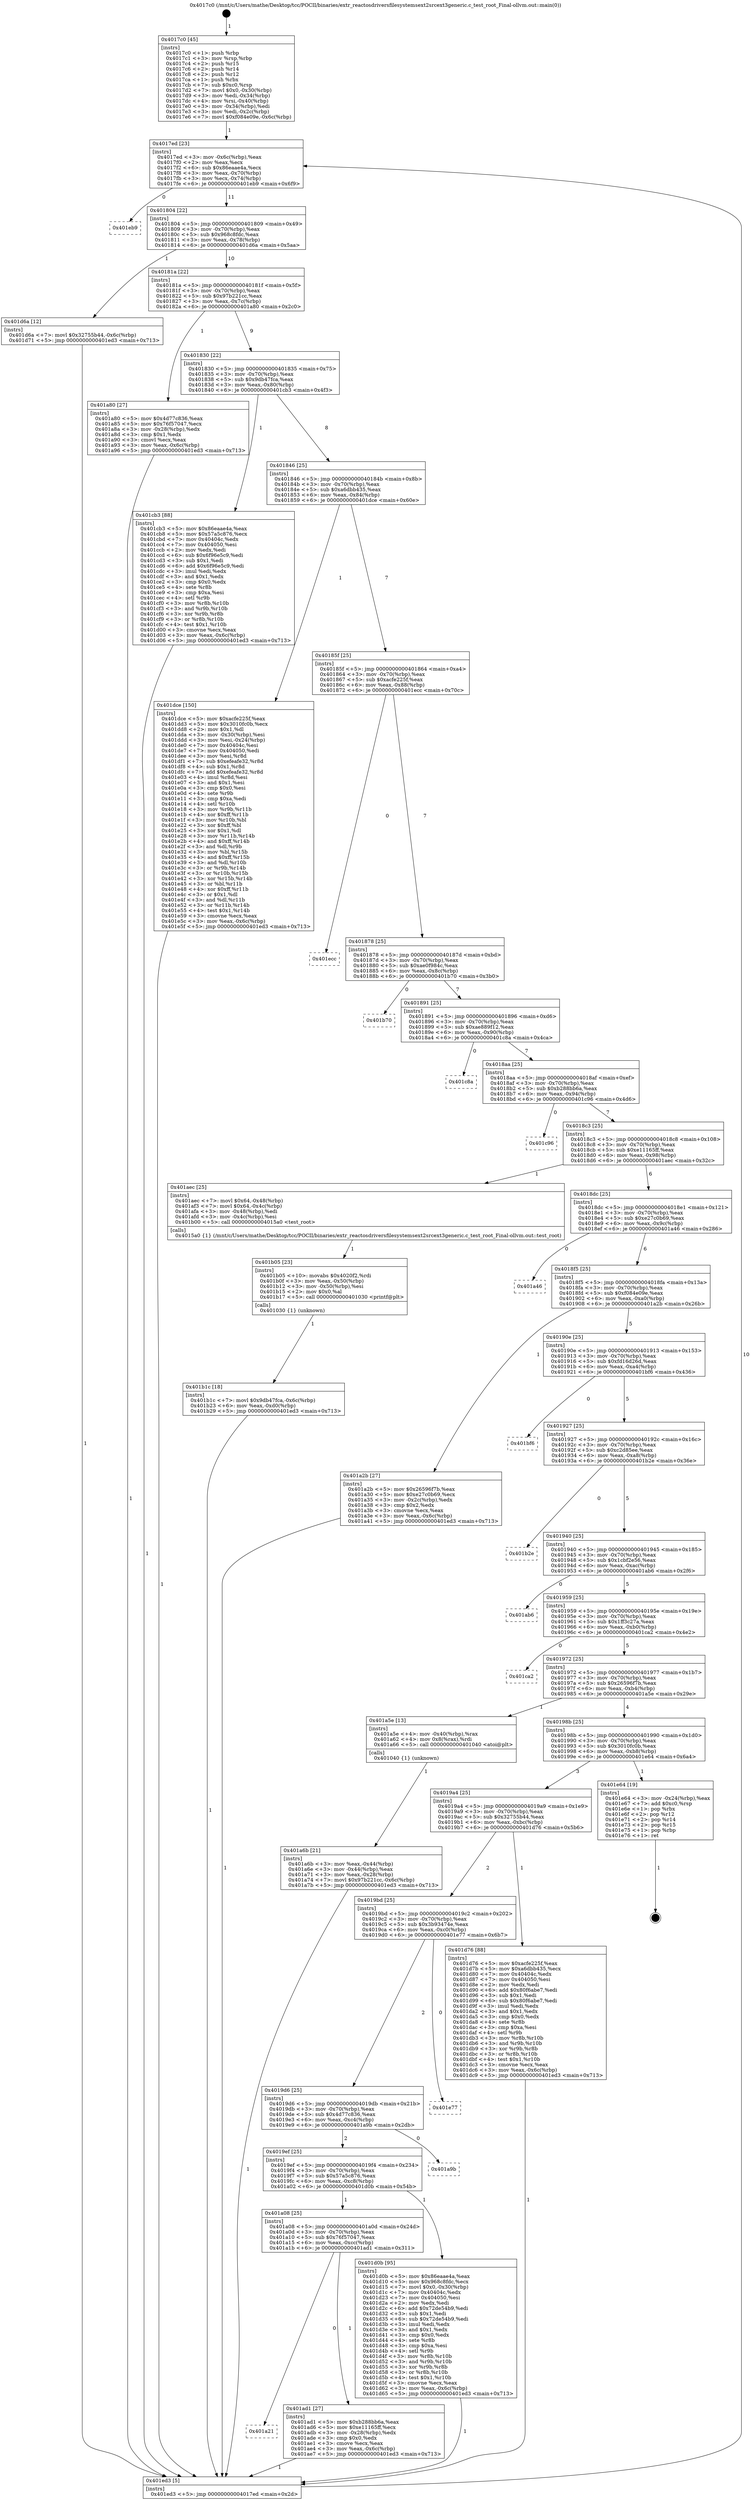digraph "0x4017c0" {
  label = "0x4017c0 (/mnt/c/Users/mathe/Desktop/tcc/POCII/binaries/extr_reactosdriversfilesystemsext2srcext3generic.c_test_root_Final-ollvm.out::main(0))"
  labelloc = "t"
  node[shape=record]

  Entry [label="",width=0.3,height=0.3,shape=circle,fillcolor=black,style=filled]
  "0x4017ed" [label="{
     0x4017ed [23]\l
     | [instrs]\l
     &nbsp;&nbsp;0x4017ed \<+3\>: mov -0x6c(%rbp),%eax\l
     &nbsp;&nbsp;0x4017f0 \<+2\>: mov %eax,%ecx\l
     &nbsp;&nbsp;0x4017f2 \<+6\>: sub $0x86eaae4a,%ecx\l
     &nbsp;&nbsp;0x4017f8 \<+3\>: mov %eax,-0x70(%rbp)\l
     &nbsp;&nbsp;0x4017fb \<+3\>: mov %ecx,-0x74(%rbp)\l
     &nbsp;&nbsp;0x4017fe \<+6\>: je 0000000000401eb9 \<main+0x6f9\>\l
  }"]
  "0x401eb9" [label="{
     0x401eb9\l
  }", style=dashed]
  "0x401804" [label="{
     0x401804 [22]\l
     | [instrs]\l
     &nbsp;&nbsp;0x401804 \<+5\>: jmp 0000000000401809 \<main+0x49\>\l
     &nbsp;&nbsp;0x401809 \<+3\>: mov -0x70(%rbp),%eax\l
     &nbsp;&nbsp;0x40180c \<+5\>: sub $0x968c8fdc,%eax\l
     &nbsp;&nbsp;0x401811 \<+3\>: mov %eax,-0x78(%rbp)\l
     &nbsp;&nbsp;0x401814 \<+6\>: je 0000000000401d6a \<main+0x5aa\>\l
  }"]
  Exit [label="",width=0.3,height=0.3,shape=circle,fillcolor=black,style=filled,peripheries=2]
  "0x401d6a" [label="{
     0x401d6a [12]\l
     | [instrs]\l
     &nbsp;&nbsp;0x401d6a \<+7\>: movl $0x32755b44,-0x6c(%rbp)\l
     &nbsp;&nbsp;0x401d71 \<+5\>: jmp 0000000000401ed3 \<main+0x713\>\l
  }"]
  "0x40181a" [label="{
     0x40181a [22]\l
     | [instrs]\l
     &nbsp;&nbsp;0x40181a \<+5\>: jmp 000000000040181f \<main+0x5f\>\l
     &nbsp;&nbsp;0x40181f \<+3\>: mov -0x70(%rbp),%eax\l
     &nbsp;&nbsp;0x401822 \<+5\>: sub $0x97b221cc,%eax\l
     &nbsp;&nbsp;0x401827 \<+3\>: mov %eax,-0x7c(%rbp)\l
     &nbsp;&nbsp;0x40182a \<+6\>: je 0000000000401a80 \<main+0x2c0\>\l
  }"]
  "0x401b1c" [label="{
     0x401b1c [18]\l
     | [instrs]\l
     &nbsp;&nbsp;0x401b1c \<+7\>: movl $0x9db47fca,-0x6c(%rbp)\l
     &nbsp;&nbsp;0x401b23 \<+6\>: mov %eax,-0xd0(%rbp)\l
     &nbsp;&nbsp;0x401b29 \<+5\>: jmp 0000000000401ed3 \<main+0x713\>\l
  }"]
  "0x401a80" [label="{
     0x401a80 [27]\l
     | [instrs]\l
     &nbsp;&nbsp;0x401a80 \<+5\>: mov $0x4d77c836,%eax\l
     &nbsp;&nbsp;0x401a85 \<+5\>: mov $0x76f57047,%ecx\l
     &nbsp;&nbsp;0x401a8a \<+3\>: mov -0x28(%rbp),%edx\l
     &nbsp;&nbsp;0x401a8d \<+3\>: cmp $0x1,%edx\l
     &nbsp;&nbsp;0x401a90 \<+3\>: cmovl %ecx,%eax\l
     &nbsp;&nbsp;0x401a93 \<+3\>: mov %eax,-0x6c(%rbp)\l
     &nbsp;&nbsp;0x401a96 \<+5\>: jmp 0000000000401ed3 \<main+0x713\>\l
  }"]
  "0x401830" [label="{
     0x401830 [22]\l
     | [instrs]\l
     &nbsp;&nbsp;0x401830 \<+5\>: jmp 0000000000401835 \<main+0x75\>\l
     &nbsp;&nbsp;0x401835 \<+3\>: mov -0x70(%rbp),%eax\l
     &nbsp;&nbsp;0x401838 \<+5\>: sub $0x9db47fca,%eax\l
     &nbsp;&nbsp;0x40183d \<+3\>: mov %eax,-0x80(%rbp)\l
     &nbsp;&nbsp;0x401840 \<+6\>: je 0000000000401cb3 \<main+0x4f3\>\l
  }"]
  "0x401b05" [label="{
     0x401b05 [23]\l
     | [instrs]\l
     &nbsp;&nbsp;0x401b05 \<+10\>: movabs $0x4020f2,%rdi\l
     &nbsp;&nbsp;0x401b0f \<+3\>: mov %eax,-0x50(%rbp)\l
     &nbsp;&nbsp;0x401b12 \<+3\>: mov -0x50(%rbp),%esi\l
     &nbsp;&nbsp;0x401b15 \<+2\>: mov $0x0,%al\l
     &nbsp;&nbsp;0x401b17 \<+5\>: call 0000000000401030 \<printf@plt\>\l
     | [calls]\l
     &nbsp;&nbsp;0x401030 \{1\} (unknown)\l
  }"]
  "0x401cb3" [label="{
     0x401cb3 [88]\l
     | [instrs]\l
     &nbsp;&nbsp;0x401cb3 \<+5\>: mov $0x86eaae4a,%eax\l
     &nbsp;&nbsp;0x401cb8 \<+5\>: mov $0x57a5c876,%ecx\l
     &nbsp;&nbsp;0x401cbd \<+7\>: mov 0x40404c,%edx\l
     &nbsp;&nbsp;0x401cc4 \<+7\>: mov 0x404050,%esi\l
     &nbsp;&nbsp;0x401ccb \<+2\>: mov %edx,%edi\l
     &nbsp;&nbsp;0x401ccd \<+6\>: sub $0x6f96e5c9,%edi\l
     &nbsp;&nbsp;0x401cd3 \<+3\>: sub $0x1,%edi\l
     &nbsp;&nbsp;0x401cd6 \<+6\>: add $0x6f96e5c9,%edi\l
     &nbsp;&nbsp;0x401cdc \<+3\>: imul %edi,%edx\l
     &nbsp;&nbsp;0x401cdf \<+3\>: and $0x1,%edx\l
     &nbsp;&nbsp;0x401ce2 \<+3\>: cmp $0x0,%edx\l
     &nbsp;&nbsp;0x401ce5 \<+4\>: sete %r8b\l
     &nbsp;&nbsp;0x401ce9 \<+3\>: cmp $0xa,%esi\l
     &nbsp;&nbsp;0x401cec \<+4\>: setl %r9b\l
     &nbsp;&nbsp;0x401cf0 \<+3\>: mov %r8b,%r10b\l
     &nbsp;&nbsp;0x401cf3 \<+3\>: and %r9b,%r10b\l
     &nbsp;&nbsp;0x401cf6 \<+3\>: xor %r9b,%r8b\l
     &nbsp;&nbsp;0x401cf9 \<+3\>: or %r8b,%r10b\l
     &nbsp;&nbsp;0x401cfc \<+4\>: test $0x1,%r10b\l
     &nbsp;&nbsp;0x401d00 \<+3\>: cmovne %ecx,%eax\l
     &nbsp;&nbsp;0x401d03 \<+3\>: mov %eax,-0x6c(%rbp)\l
     &nbsp;&nbsp;0x401d06 \<+5\>: jmp 0000000000401ed3 \<main+0x713\>\l
  }"]
  "0x401846" [label="{
     0x401846 [25]\l
     | [instrs]\l
     &nbsp;&nbsp;0x401846 \<+5\>: jmp 000000000040184b \<main+0x8b\>\l
     &nbsp;&nbsp;0x40184b \<+3\>: mov -0x70(%rbp),%eax\l
     &nbsp;&nbsp;0x40184e \<+5\>: sub $0xa6dbb435,%eax\l
     &nbsp;&nbsp;0x401853 \<+6\>: mov %eax,-0x84(%rbp)\l
     &nbsp;&nbsp;0x401859 \<+6\>: je 0000000000401dce \<main+0x60e\>\l
  }"]
  "0x401a21" [label="{
     0x401a21\l
  }", style=dashed]
  "0x401dce" [label="{
     0x401dce [150]\l
     | [instrs]\l
     &nbsp;&nbsp;0x401dce \<+5\>: mov $0xacfe225f,%eax\l
     &nbsp;&nbsp;0x401dd3 \<+5\>: mov $0x3010fc0b,%ecx\l
     &nbsp;&nbsp;0x401dd8 \<+2\>: mov $0x1,%dl\l
     &nbsp;&nbsp;0x401dda \<+3\>: mov -0x30(%rbp),%esi\l
     &nbsp;&nbsp;0x401ddd \<+3\>: mov %esi,-0x24(%rbp)\l
     &nbsp;&nbsp;0x401de0 \<+7\>: mov 0x40404c,%esi\l
     &nbsp;&nbsp;0x401de7 \<+7\>: mov 0x404050,%edi\l
     &nbsp;&nbsp;0x401dee \<+3\>: mov %esi,%r8d\l
     &nbsp;&nbsp;0x401df1 \<+7\>: sub $0xefeafe32,%r8d\l
     &nbsp;&nbsp;0x401df8 \<+4\>: sub $0x1,%r8d\l
     &nbsp;&nbsp;0x401dfc \<+7\>: add $0xefeafe32,%r8d\l
     &nbsp;&nbsp;0x401e03 \<+4\>: imul %r8d,%esi\l
     &nbsp;&nbsp;0x401e07 \<+3\>: and $0x1,%esi\l
     &nbsp;&nbsp;0x401e0a \<+3\>: cmp $0x0,%esi\l
     &nbsp;&nbsp;0x401e0d \<+4\>: sete %r9b\l
     &nbsp;&nbsp;0x401e11 \<+3\>: cmp $0xa,%edi\l
     &nbsp;&nbsp;0x401e14 \<+4\>: setl %r10b\l
     &nbsp;&nbsp;0x401e18 \<+3\>: mov %r9b,%r11b\l
     &nbsp;&nbsp;0x401e1b \<+4\>: xor $0xff,%r11b\l
     &nbsp;&nbsp;0x401e1f \<+3\>: mov %r10b,%bl\l
     &nbsp;&nbsp;0x401e22 \<+3\>: xor $0xff,%bl\l
     &nbsp;&nbsp;0x401e25 \<+3\>: xor $0x1,%dl\l
     &nbsp;&nbsp;0x401e28 \<+3\>: mov %r11b,%r14b\l
     &nbsp;&nbsp;0x401e2b \<+4\>: and $0xff,%r14b\l
     &nbsp;&nbsp;0x401e2f \<+3\>: and %dl,%r9b\l
     &nbsp;&nbsp;0x401e32 \<+3\>: mov %bl,%r15b\l
     &nbsp;&nbsp;0x401e35 \<+4\>: and $0xff,%r15b\l
     &nbsp;&nbsp;0x401e39 \<+3\>: and %dl,%r10b\l
     &nbsp;&nbsp;0x401e3c \<+3\>: or %r9b,%r14b\l
     &nbsp;&nbsp;0x401e3f \<+3\>: or %r10b,%r15b\l
     &nbsp;&nbsp;0x401e42 \<+3\>: xor %r15b,%r14b\l
     &nbsp;&nbsp;0x401e45 \<+3\>: or %bl,%r11b\l
     &nbsp;&nbsp;0x401e48 \<+4\>: xor $0xff,%r11b\l
     &nbsp;&nbsp;0x401e4c \<+3\>: or $0x1,%dl\l
     &nbsp;&nbsp;0x401e4f \<+3\>: and %dl,%r11b\l
     &nbsp;&nbsp;0x401e52 \<+3\>: or %r11b,%r14b\l
     &nbsp;&nbsp;0x401e55 \<+4\>: test $0x1,%r14b\l
     &nbsp;&nbsp;0x401e59 \<+3\>: cmovne %ecx,%eax\l
     &nbsp;&nbsp;0x401e5c \<+3\>: mov %eax,-0x6c(%rbp)\l
     &nbsp;&nbsp;0x401e5f \<+5\>: jmp 0000000000401ed3 \<main+0x713\>\l
  }"]
  "0x40185f" [label="{
     0x40185f [25]\l
     | [instrs]\l
     &nbsp;&nbsp;0x40185f \<+5\>: jmp 0000000000401864 \<main+0xa4\>\l
     &nbsp;&nbsp;0x401864 \<+3\>: mov -0x70(%rbp),%eax\l
     &nbsp;&nbsp;0x401867 \<+5\>: sub $0xacfe225f,%eax\l
     &nbsp;&nbsp;0x40186c \<+6\>: mov %eax,-0x88(%rbp)\l
     &nbsp;&nbsp;0x401872 \<+6\>: je 0000000000401ecc \<main+0x70c\>\l
  }"]
  "0x401ad1" [label="{
     0x401ad1 [27]\l
     | [instrs]\l
     &nbsp;&nbsp;0x401ad1 \<+5\>: mov $0xb288bb6a,%eax\l
     &nbsp;&nbsp;0x401ad6 \<+5\>: mov $0xe11165ff,%ecx\l
     &nbsp;&nbsp;0x401adb \<+3\>: mov -0x28(%rbp),%edx\l
     &nbsp;&nbsp;0x401ade \<+3\>: cmp $0x0,%edx\l
     &nbsp;&nbsp;0x401ae1 \<+3\>: cmove %ecx,%eax\l
     &nbsp;&nbsp;0x401ae4 \<+3\>: mov %eax,-0x6c(%rbp)\l
     &nbsp;&nbsp;0x401ae7 \<+5\>: jmp 0000000000401ed3 \<main+0x713\>\l
  }"]
  "0x401ecc" [label="{
     0x401ecc\l
  }", style=dashed]
  "0x401878" [label="{
     0x401878 [25]\l
     | [instrs]\l
     &nbsp;&nbsp;0x401878 \<+5\>: jmp 000000000040187d \<main+0xbd\>\l
     &nbsp;&nbsp;0x40187d \<+3\>: mov -0x70(%rbp),%eax\l
     &nbsp;&nbsp;0x401880 \<+5\>: sub $0xae0f984c,%eax\l
     &nbsp;&nbsp;0x401885 \<+6\>: mov %eax,-0x8c(%rbp)\l
     &nbsp;&nbsp;0x40188b \<+6\>: je 0000000000401b70 \<main+0x3b0\>\l
  }"]
  "0x401a08" [label="{
     0x401a08 [25]\l
     | [instrs]\l
     &nbsp;&nbsp;0x401a08 \<+5\>: jmp 0000000000401a0d \<main+0x24d\>\l
     &nbsp;&nbsp;0x401a0d \<+3\>: mov -0x70(%rbp),%eax\l
     &nbsp;&nbsp;0x401a10 \<+5\>: sub $0x76f57047,%eax\l
     &nbsp;&nbsp;0x401a15 \<+6\>: mov %eax,-0xcc(%rbp)\l
     &nbsp;&nbsp;0x401a1b \<+6\>: je 0000000000401ad1 \<main+0x311\>\l
  }"]
  "0x401b70" [label="{
     0x401b70\l
  }", style=dashed]
  "0x401891" [label="{
     0x401891 [25]\l
     | [instrs]\l
     &nbsp;&nbsp;0x401891 \<+5\>: jmp 0000000000401896 \<main+0xd6\>\l
     &nbsp;&nbsp;0x401896 \<+3\>: mov -0x70(%rbp),%eax\l
     &nbsp;&nbsp;0x401899 \<+5\>: sub $0xae889f12,%eax\l
     &nbsp;&nbsp;0x40189e \<+6\>: mov %eax,-0x90(%rbp)\l
     &nbsp;&nbsp;0x4018a4 \<+6\>: je 0000000000401c8a \<main+0x4ca\>\l
  }"]
  "0x401d0b" [label="{
     0x401d0b [95]\l
     | [instrs]\l
     &nbsp;&nbsp;0x401d0b \<+5\>: mov $0x86eaae4a,%eax\l
     &nbsp;&nbsp;0x401d10 \<+5\>: mov $0x968c8fdc,%ecx\l
     &nbsp;&nbsp;0x401d15 \<+7\>: movl $0x0,-0x30(%rbp)\l
     &nbsp;&nbsp;0x401d1c \<+7\>: mov 0x40404c,%edx\l
     &nbsp;&nbsp;0x401d23 \<+7\>: mov 0x404050,%esi\l
     &nbsp;&nbsp;0x401d2a \<+2\>: mov %edx,%edi\l
     &nbsp;&nbsp;0x401d2c \<+6\>: add $0x72de54b9,%edi\l
     &nbsp;&nbsp;0x401d32 \<+3\>: sub $0x1,%edi\l
     &nbsp;&nbsp;0x401d35 \<+6\>: sub $0x72de54b9,%edi\l
     &nbsp;&nbsp;0x401d3b \<+3\>: imul %edi,%edx\l
     &nbsp;&nbsp;0x401d3e \<+3\>: and $0x1,%edx\l
     &nbsp;&nbsp;0x401d41 \<+3\>: cmp $0x0,%edx\l
     &nbsp;&nbsp;0x401d44 \<+4\>: sete %r8b\l
     &nbsp;&nbsp;0x401d48 \<+3\>: cmp $0xa,%esi\l
     &nbsp;&nbsp;0x401d4b \<+4\>: setl %r9b\l
     &nbsp;&nbsp;0x401d4f \<+3\>: mov %r8b,%r10b\l
     &nbsp;&nbsp;0x401d52 \<+3\>: and %r9b,%r10b\l
     &nbsp;&nbsp;0x401d55 \<+3\>: xor %r9b,%r8b\l
     &nbsp;&nbsp;0x401d58 \<+3\>: or %r8b,%r10b\l
     &nbsp;&nbsp;0x401d5b \<+4\>: test $0x1,%r10b\l
     &nbsp;&nbsp;0x401d5f \<+3\>: cmovne %ecx,%eax\l
     &nbsp;&nbsp;0x401d62 \<+3\>: mov %eax,-0x6c(%rbp)\l
     &nbsp;&nbsp;0x401d65 \<+5\>: jmp 0000000000401ed3 \<main+0x713\>\l
  }"]
  "0x401c8a" [label="{
     0x401c8a\l
  }", style=dashed]
  "0x4018aa" [label="{
     0x4018aa [25]\l
     | [instrs]\l
     &nbsp;&nbsp;0x4018aa \<+5\>: jmp 00000000004018af \<main+0xef\>\l
     &nbsp;&nbsp;0x4018af \<+3\>: mov -0x70(%rbp),%eax\l
     &nbsp;&nbsp;0x4018b2 \<+5\>: sub $0xb288bb6a,%eax\l
     &nbsp;&nbsp;0x4018b7 \<+6\>: mov %eax,-0x94(%rbp)\l
     &nbsp;&nbsp;0x4018bd \<+6\>: je 0000000000401c96 \<main+0x4d6\>\l
  }"]
  "0x4019ef" [label="{
     0x4019ef [25]\l
     | [instrs]\l
     &nbsp;&nbsp;0x4019ef \<+5\>: jmp 00000000004019f4 \<main+0x234\>\l
     &nbsp;&nbsp;0x4019f4 \<+3\>: mov -0x70(%rbp),%eax\l
     &nbsp;&nbsp;0x4019f7 \<+5\>: sub $0x57a5c876,%eax\l
     &nbsp;&nbsp;0x4019fc \<+6\>: mov %eax,-0xc8(%rbp)\l
     &nbsp;&nbsp;0x401a02 \<+6\>: je 0000000000401d0b \<main+0x54b\>\l
  }"]
  "0x401c96" [label="{
     0x401c96\l
  }", style=dashed]
  "0x4018c3" [label="{
     0x4018c3 [25]\l
     | [instrs]\l
     &nbsp;&nbsp;0x4018c3 \<+5\>: jmp 00000000004018c8 \<main+0x108\>\l
     &nbsp;&nbsp;0x4018c8 \<+3\>: mov -0x70(%rbp),%eax\l
     &nbsp;&nbsp;0x4018cb \<+5\>: sub $0xe11165ff,%eax\l
     &nbsp;&nbsp;0x4018d0 \<+6\>: mov %eax,-0x98(%rbp)\l
     &nbsp;&nbsp;0x4018d6 \<+6\>: je 0000000000401aec \<main+0x32c\>\l
  }"]
  "0x401a9b" [label="{
     0x401a9b\l
  }", style=dashed]
  "0x401aec" [label="{
     0x401aec [25]\l
     | [instrs]\l
     &nbsp;&nbsp;0x401aec \<+7\>: movl $0x64,-0x48(%rbp)\l
     &nbsp;&nbsp;0x401af3 \<+7\>: movl $0x64,-0x4c(%rbp)\l
     &nbsp;&nbsp;0x401afa \<+3\>: mov -0x48(%rbp),%edi\l
     &nbsp;&nbsp;0x401afd \<+3\>: mov -0x4c(%rbp),%esi\l
     &nbsp;&nbsp;0x401b00 \<+5\>: call 00000000004015a0 \<test_root\>\l
     | [calls]\l
     &nbsp;&nbsp;0x4015a0 \{1\} (/mnt/c/Users/mathe/Desktop/tcc/POCII/binaries/extr_reactosdriversfilesystemsext2srcext3generic.c_test_root_Final-ollvm.out::test_root)\l
  }"]
  "0x4018dc" [label="{
     0x4018dc [25]\l
     | [instrs]\l
     &nbsp;&nbsp;0x4018dc \<+5\>: jmp 00000000004018e1 \<main+0x121\>\l
     &nbsp;&nbsp;0x4018e1 \<+3\>: mov -0x70(%rbp),%eax\l
     &nbsp;&nbsp;0x4018e4 \<+5\>: sub $0xe27c0b69,%eax\l
     &nbsp;&nbsp;0x4018e9 \<+6\>: mov %eax,-0x9c(%rbp)\l
     &nbsp;&nbsp;0x4018ef \<+6\>: je 0000000000401a46 \<main+0x286\>\l
  }"]
  "0x4019d6" [label="{
     0x4019d6 [25]\l
     | [instrs]\l
     &nbsp;&nbsp;0x4019d6 \<+5\>: jmp 00000000004019db \<main+0x21b\>\l
     &nbsp;&nbsp;0x4019db \<+3\>: mov -0x70(%rbp),%eax\l
     &nbsp;&nbsp;0x4019de \<+5\>: sub $0x4d77c836,%eax\l
     &nbsp;&nbsp;0x4019e3 \<+6\>: mov %eax,-0xc4(%rbp)\l
     &nbsp;&nbsp;0x4019e9 \<+6\>: je 0000000000401a9b \<main+0x2db\>\l
  }"]
  "0x401a46" [label="{
     0x401a46\l
  }", style=dashed]
  "0x4018f5" [label="{
     0x4018f5 [25]\l
     | [instrs]\l
     &nbsp;&nbsp;0x4018f5 \<+5\>: jmp 00000000004018fa \<main+0x13a\>\l
     &nbsp;&nbsp;0x4018fa \<+3\>: mov -0x70(%rbp),%eax\l
     &nbsp;&nbsp;0x4018fd \<+5\>: sub $0xf084e09e,%eax\l
     &nbsp;&nbsp;0x401902 \<+6\>: mov %eax,-0xa0(%rbp)\l
     &nbsp;&nbsp;0x401908 \<+6\>: je 0000000000401a2b \<main+0x26b\>\l
  }"]
  "0x401e77" [label="{
     0x401e77\l
  }", style=dashed]
  "0x401a2b" [label="{
     0x401a2b [27]\l
     | [instrs]\l
     &nbsp;&nbsp;0x401a2b \<+5\>: mov $0x26596f7b,%eax\l
     &nbsp;&nbsp;0x401a30 \<+5\>: mov $0xe27c0b69,%ecx\l
     &nbsp;&nbsp;0x401a35 \<+3\>: mov -0x2c(%rbp),%edx\l
     &nbsp;&nbsp;0x401a38 \<+3\>: cmp $0x2,%edx\l
     &nbsp;&nbsp;0x401a3b \<+3\>: cmovne %ecx,%eax\l
     &nbsp;&nbsp;0x401a3e \<+3\>: mov %eax,-0x6c(%rbp)\l
     &nbsp;&nbsp;0x401a41 \<+5\>: jmp 0000000000401ed3 \<main+0x713\>\l
  }"]
  "0x40190e" [label="{
     0x40190e [25]\l
     | [instrs]\l
     &nbsp;&nbsp;0x40190e \<+5\>: jmp 0000000000401913 \<main+0x153\>\l
     &nbsp;&nbsp;0x401913 \<+3\>: mov -0x70(%rbp),%eax\l
     &nbsp;&nbsp;0x401916 \<+5\>: sub $0xfd16d26d,%eax\l
     &nbsp;&nbsp;0x40191b \<+6\>: mov %eax,-0xa4(%rbp)\l
     &nbsp;&nbsp;0x401921 \<+6\>: je 0000000000401bf6 \<main+0x436\>\l
  }"]
  "0x401ed3" [label="{
     0x401ed3 [5]\l
     | [instrs]\l
     &nbsp;&nbsp;0x401ed3 \<+5\>: jmp 00000000004017ed \<main+0x2d\>\l
  }"]
  "0x4017c0" [label="{
     0x4017c0 [45]\l
     | [instrs]\l
     &nbsp;&nbsp;0x4017c0 \<+1\>: push %rbp\l
     &nbsp;&nbsp;0x4017c1 \<+3\>: mov %rsp,%rbp\l
     &nbsp;&nbsp;0x4017c4 \<+2\>: push %r15\l
     &nbsp;&nbsp;0x4017c6 \<+2\>: push %r14\l
     &nbsp;&nbsp;0x4017c8 \<+2\>: push %r12\l
     &nbsp;&nbsp;0x4017ca \<+1\>: push %rbx\l
     &nbsp;&nbsp;0x4017cb \<+7\>: sub $0xc0,%rsp\l
     &nbsp;&nbsp;0x4017d2 \<+7\>: movl $0x0,-0x30(%rbp)\l
     &nbsp;&nbsp;0x4017d9 \<+3\>: mov %edi,-0x34(%rbp)\l
     &nbsp;&nbsp;0x4017dc \<+4\>: mov %rsi,-0x40(%rbp)\l
     &nbsp;&nbsp;0x4017e0 \<+3\>: mov -0x34(%rbp),%edi\l
     &nbsp;&nbsp;0x4017e3 \<+3\>: mov %edi,-0x2c(%rbp)\l
     &nbsp;&nbsp;0x4017e6 \<+7\>: movl $0xf084e09e,-0x6c(%rbp)\l
  }"]
  "0x4019bd" [label="{
     0x4019bd [25]\l
     | [instrs]\l
     &nbsp;&nbsp;0x4019bd \<+5\>: jmp 00000000004019c2 \<main+0x202\>\l
     &nbsp;&nbsp;0x4019c2 \<+3\>: mov -0x70(%rbp),%eax\l
     &nbsp;&nbsp;0x4019c5 \<+5\>: sub $0x3b93474e,%eax\l
     &nbsp;&nbsp;0x4019ca \<+6\>: mov %eax,-0xc0(%rbp)\l
     &nbsp;&nbsp;0x4019d0 \<+6\>: je 0000000000401e77 \<main+0x6b7\>\l
  }"]
  "0x401bf6" [label="{
     0x401bf6\l
  }", style=dashed]
  "0x401927" [label="{
     0x401927 [25]\l
     | [instrs]\l
     &nbsp;&nbsp;0x401927 \<+5\>: jmp 000000000040192c \<main+0x16c\>\l
     &nbsp;&nbsp;0x40192c \<+3\>: mov -0x70(%rbp),%eax\l
     &nbsp;&nbsp;0x40192f \<+5\>: sub $0xc2d85ee,%eax\l
     &nbsp;&nbsp;0x401934 \<+6\>: mov %eax,-0xa8(%rbp)\l
     &nbsp;&nbsp;0x40193a \<+6\>: je 0000000000401b2e \<main+0x36e\>\l
  }"]
  "0x401d76" [label="{
     0x401d76 [88]\l
     | [instrs]\l
     &nbsp;&nbsp;0x401d76 \<+5\>: mov $0xacfe225f,%eax\l
     &nbsp;&nbsp;0x401d7b \<+5\>: mov $0xa6dbb435,%ecx\l
     &nbsp;&nbsp;0x401d80 \<+7\>: mov 0x40404c,%edx\l
     &nbsp;&nbsp;0x401d87 \<+7\>: mov 0x404050,%esi\l
     &nbsp;&nbsp;0x401d8e \<+2\>: mov %edx,%edi\l
     &nbsp;&nbsp;0x401d90 \<+6\>: add $0x80f6abe7,%edi\l
     &nbsp;&nbsp;0x401d96 \<+3\>: sub $0x1,%edi\l
     &nbsp;&nbsp;0x401d99 \<+6\>: sub $0x80f6abe7,%edi\l
     &nbsp;&nbsp;0x401d9f \<+3\>: imul %edi,%edx\l
     &nbsp;&nbsp;0x401da2 \<+3\>: and $0x1,%edx\l
     &nbsp;&nbsp;0x401da5 \<+3\>: cmp $0x0,%edx\l
     &nbsp;&nbsp;0x401da8 \<+4\>: sete %r8b\l
     &nbsp;&nbsp;0x401dac \<+3\>: cmp $0xa,%esi\l
     &nbsp;&nbsp;0x401daf \<+4\>: setl %r9b\l
     &nbsp;&nbsp;0x401db3 \<+3\>: mov %r8b,%r10b\l
     &nbsp;&nbsp;0x401db6 \<+3\>: and %r9b,%r10b\l
     &nbsp;&nbsp;0x401db9 \<+3\>: xor %r9b,%r8b\l
     &nbsp;&nbsp;0x401dbc \<+3\>: or %r8b,%r10b\l
     &nbsp;&nbsp;0x401dbf \<+4\>: test $0x1,%r10b\l
     &nbsp;&nbsp;0x401dc3 \<+3\>: cmovne %ecx,%eax\l
     &nbsp;&nbsp;0x401dc6 \<+3\>: mov %eax,-0x6c(%rbp)\l
     &nbsp;&nbsp;0x401dc9 \<+5\>: jmp 0000000000401ed3 \<main+0x713\>\l
  }"]
  "0x401b2e" [label="{
     0x401b2e\l
  }", style=dashed]
  "0x401940" [label="{
     0x401940 [25]\l
     | [instrs]\l
     &nbsp;&nbsp;0x401940 \<+5\>: jmp 0000000000401945 \<main+0x185\>\l
     &nbsp;&nbsp;0x401945 \<+3\>: mov -0x70(%rbp),%eax\l
     &nbsp;&nbsp;0x401948 \<+5\>: sub $0x1cbf2e56,%eax\l
     &nbsp;&nbsp;0x40194d \<+6\>: mov %eax,-0xac(%rbp)\l
     &nbsp;&nbsp;0x401953 \<+6\>: je 0000000000401ab6 \<main+0x2f6\>\l
  }"]
  "0x4019a4" [label="{
     0x4019a4 [25]\l
     | [instrs]\l
     &nbsp;&nbsp;0x4019a4 \<+5\>: jmp 00000000004019a9 \<main+0x1e9\>\l
     &nbsp;&nbsp;0x4019a9 \<+3\>: mov -0x70(%rbp),%eax\l
     &nbsp;&nbsp;0x4019ac \<+5\>: sub $0x32755b44,%eax\l
     &nbsp;&nbsp;0x4019b1 \<+6\>: mov %eax,-0xbc(%rbp)\l
     &nbsp;&nbsp;0x4019b7 \<+6\>: je 0000000000401d76 \<main+0x5b6\>\l
  }"]
  "0x401ab6" [label="{
     0x401ab6\l
  }", style=dashed]
  "0x401959" [label="{
     0x401959 [25]\l
     | [instrs]\l
     &nbsp;&nbsp;0x401959 \<+5\>: jmp 000000000040195e \<main+0x19e\>\l
     &nbsp;&nbsp;0x40195e \<+3\>: mov -0x70(%rbp),%eax\l
     &nbsp;&nbsp;0x401961 \<+5\>: sub $0x1ff3c27a,%eax\l
     &nbsp;&nbsp;0x401966 \<+6\>: mov %eax,-0xb0(%rbp)\l
     &nbsp;&nbsp;0x40196c \<+6\>: je 0000000000401ca2 \<main+0x4e2\>\l
  }"]
  "0x401e64" [label="{
     0x401e64 [19]\l
     | [instrs]\l
     &nbsp;&nbsp;0x401e64 \<+3\>: mov -0x24(%rbp),%eax\l
     &nbsp;&nbsp;0x401e67 \<+7\>: add $0xc0,%rsp\l
     &nbsp;&nbsp;0x401e6e \<+1\>: pop %rbx\l
     &nbsp;&nbsp;0x401e6f \<+2\>: pop %r12\l
     &nbsp;&nbsp;0x401e71 \<+2\>: pop %r14\l
     &nbsp;&nbsp;0x401e73 \<+2\>: pop %r15\l
     &nbsp;&nbsp;0x401e75 \<+1\>: pop %rbp\l
     &nbsp;&nbsp;0x401e76 \<+1\>: ret\l
  }"]
  "0x401ca2" [label="{
     0x401ca2\l
  }", style=dashed]
  "0x401972" [label="{
     0x401972 [25]\l
     | [instrs]\l
     &nbsp;&nbsp;0x401972 \<+5\>: jmp 0000000000401977 \<main+0x1b7\>\l
     &nbsp;&nbsp;0x401977 \<+3\>: mov -0x70(%rbp),%eax\l
     &nbsp;&nbsp;0x40197a \<+5\>: sub $0x26596f7b,%eax\l
     &nbsp;&nbsp;0x40197f \<+6\>: mov %eax,-0xb4(%rbp)\l
     &nbsp;&nbsp;0x401985 \<+6\>: je 0000000000401a5e \<main+0x29e\>\l
  }"]
  "0x401a6b" [label="{
     0x401a6b [21]\l
     | [instrs]\l
     &nbsp;&nbsp;0x401a6b \<+3\>: mov %eax,-0x44(%rbp)\l
     &nbsp;&nbsp;0x401a6e \<+3\>: mov -0x44(%rbp),%eax\l
     &nbsp;&nbsp;0x401a71 \<+3\>: mov %eax,-0x28(%rbp)\l
     &nbsp;&nbsp;0x401a74 \<+7\>: movl $0x97b221cc,-0x6c(%rbp)\l
     &nbsp;&nbsp;0x401a7b \<+5\>: jmp 0000000000401ed3 \<main+0x713\>\l
  }"]
  "0x401a5e" [label="{
     0x401a5e [13]\l
     | [instrs]\l
     &nbsp;&nbsp;0x401a5e \<+4\>: mov -0x40(%rbp),%rax\l
     &nbsp;&nbsp;0x401a62 \<+4\>: mov 0x8(%rax),%rdi\l
     &nbsp;&nbsp;0x401a66 \<+5\>: call 0000000000401040 \<atoi@plt\>\l
     | [calls]\l
     &nbsp;&nbsp;0x401040 \{1\} (unknown)\l
  }"]
  "0x40198b" [label="{
     0x40198b [25]\l
     | [instrs]\l
     &nbsp;&nbsp;0x40198b \<+5\>: jmp 0000000000401990 \<main+0x1d0\>\l
     &nbsp;&nbsp;0x401990 \<+3\>: mov -0x70(%rbp),%eax\l
     &nbsp;&nbsp;0x401993 \<+5\>: sub $0x3010fc0b,%eax\l
     &nbsp;&nbsp;0x401998 \<+6\>: mov %eax,-0xb8(%rbp)\l
     &nbsp;&nbsp;0x40199e \<+6\>: je 0000000000401e64 \<main+0x6a4\>\l
  }"]
  Entry -> "0x4017c0" [label=" 1"]
  "0x4017ed" -> "0x401eb9" [label=" 0"]
  "0x4017ed" -> "0x401804" [label=" 11"]
  "0x401e64" -> Exit [label=" 1"]
  "0x401804" -> "0x401d6a" [label=" 1"]
  "0x401804" -> "0x40181a" [label=" 10"]
  "0x401dce" -> "0x401ed3" [label=" 1"]
  "0x40181a" -> "0x401a80" [label=" 1"]
  "0x40181a" -> "0x401830" [label=" 9"]
  "0x401d76" -> "0x401ed3" [label=" 1"]
  "0x401830" -> "0x401cb3" [label=" 1"]
  "0x401830" -> "0x401846" [label=" 8"]
  "0x401d6a" -> "0x401ed3" [label=" 1"]
  "0x401846" -> "0x401dce" [label=" 1"]
  "0x401846" -> "0x40185f" [label=" 7"]
  "0x401d0b" -> "0x401ed3" [label=" 1"]
  "0x40185f" -> "0x401ecc" [label=" 0"]
  "0x40185f" -> "0x401878" [label=" 7"]
  "0x401cb3" -> "0x401ed3" [label=" 1"]
  "0x401878" -> "0x401b70" [label=" 0"]
  "0x401878" -> "0x401891" [label=" 7"]
  "0x401b05" -> "0x401b1c" [label=" 1"]
  "0x401891" -> "0x401c8a" [label=" 0"]
  "0x401891" -> "0x4018aa" [label=" 7"]
  "0x401aec" -> "0x401b05" [label=" 1"]
  "0x4018aa" -> "0x401c96" [label=" 0"]
  "0x4018aa" -> "0x4018c3" [label=" 7"]
  "0x401a08" -> "0x401a21" [label=" 0"]
  "0x4018c3" -> "0x401aec" [label=" 1"]
  "0x4018c3" -> "0x4018dc" [label=" 6"]
  "0x401a08" -> "0x401ad1" [label=" 1"]
  "0x4018dc" -> "0x401a46" [label=" 0"]
  "0x4018dc" -> "0x4018f5" [label=" 6"]
  "0x4019ef" -> "0x401a08" [label=" 1"]
  "0x4018f5" -> "0x401a2b" [label=" 1"]
  "0x4018f5" -> "0x40190e" [label=" 5"]
  "0x401a2b" -> "0x401ed3" [label=" 1"]
  "0x4017c0" -> "0x4017ed" [label=" 1"]
  "0x401ed3" -> "0x4017ed" [label=" 10"]
  "0x4019ef" -> "0x401d0b" [label=" 1"]
  "0x40190e" -> "0x401bf6" [label=" 0"]
  "0x40190e" -> "0x401927" [label=" 5"]
  "0x4019d6" -> "0x4019ef" [label=" 2"]
  "0x401927" -> "0x401b2e" [label=" 0"]
  "0x401927" -> "0x401940" [label=" 5"]
  "0x4019d6" -> "0x401a9b" [label=" 0"]
  "0x401940" -> "0x401ab6" [label=" 0"]
  "0x401940" -> "0x401959" [label=" 5"]
  "0x4019bd" -> "0x4019d6" [label=" 2"]
  "0x401959" -> "0x401ca2" [label=" 0"]
  "0x401959" -> "0x401972" [label=" 5"]
  "0x4019bd" -> "0x401e77" [label=" 0"]
  "0x401972" -> "0x401a5e" [label=" 1"]
  "0x401972" -> "0x40198b" [label=" 4"]
  "0x401a5e" -> "0x401a6b" [label=" 1"]
  "0x401a6b" -> "0x401ed3" [label=" 1"]
  "0x401a80" -> "0x401ed3" [label=" 1"]
  "0x401ad1" -> "0x401ed3" [label=" 1"]
  "0x40198b" -> "0x401e64" [label=" 1"]
  "0x40198b" -> "0x4019a4" [label=" 3"]
  "0x401b1c" -> "0x401ed3" [label=" 1"]
  "0x4019a4" -> "0x401d76" [label=" 1"]
  "0x4019a4" -> "0x4019bd" [label=" 2"]
}
